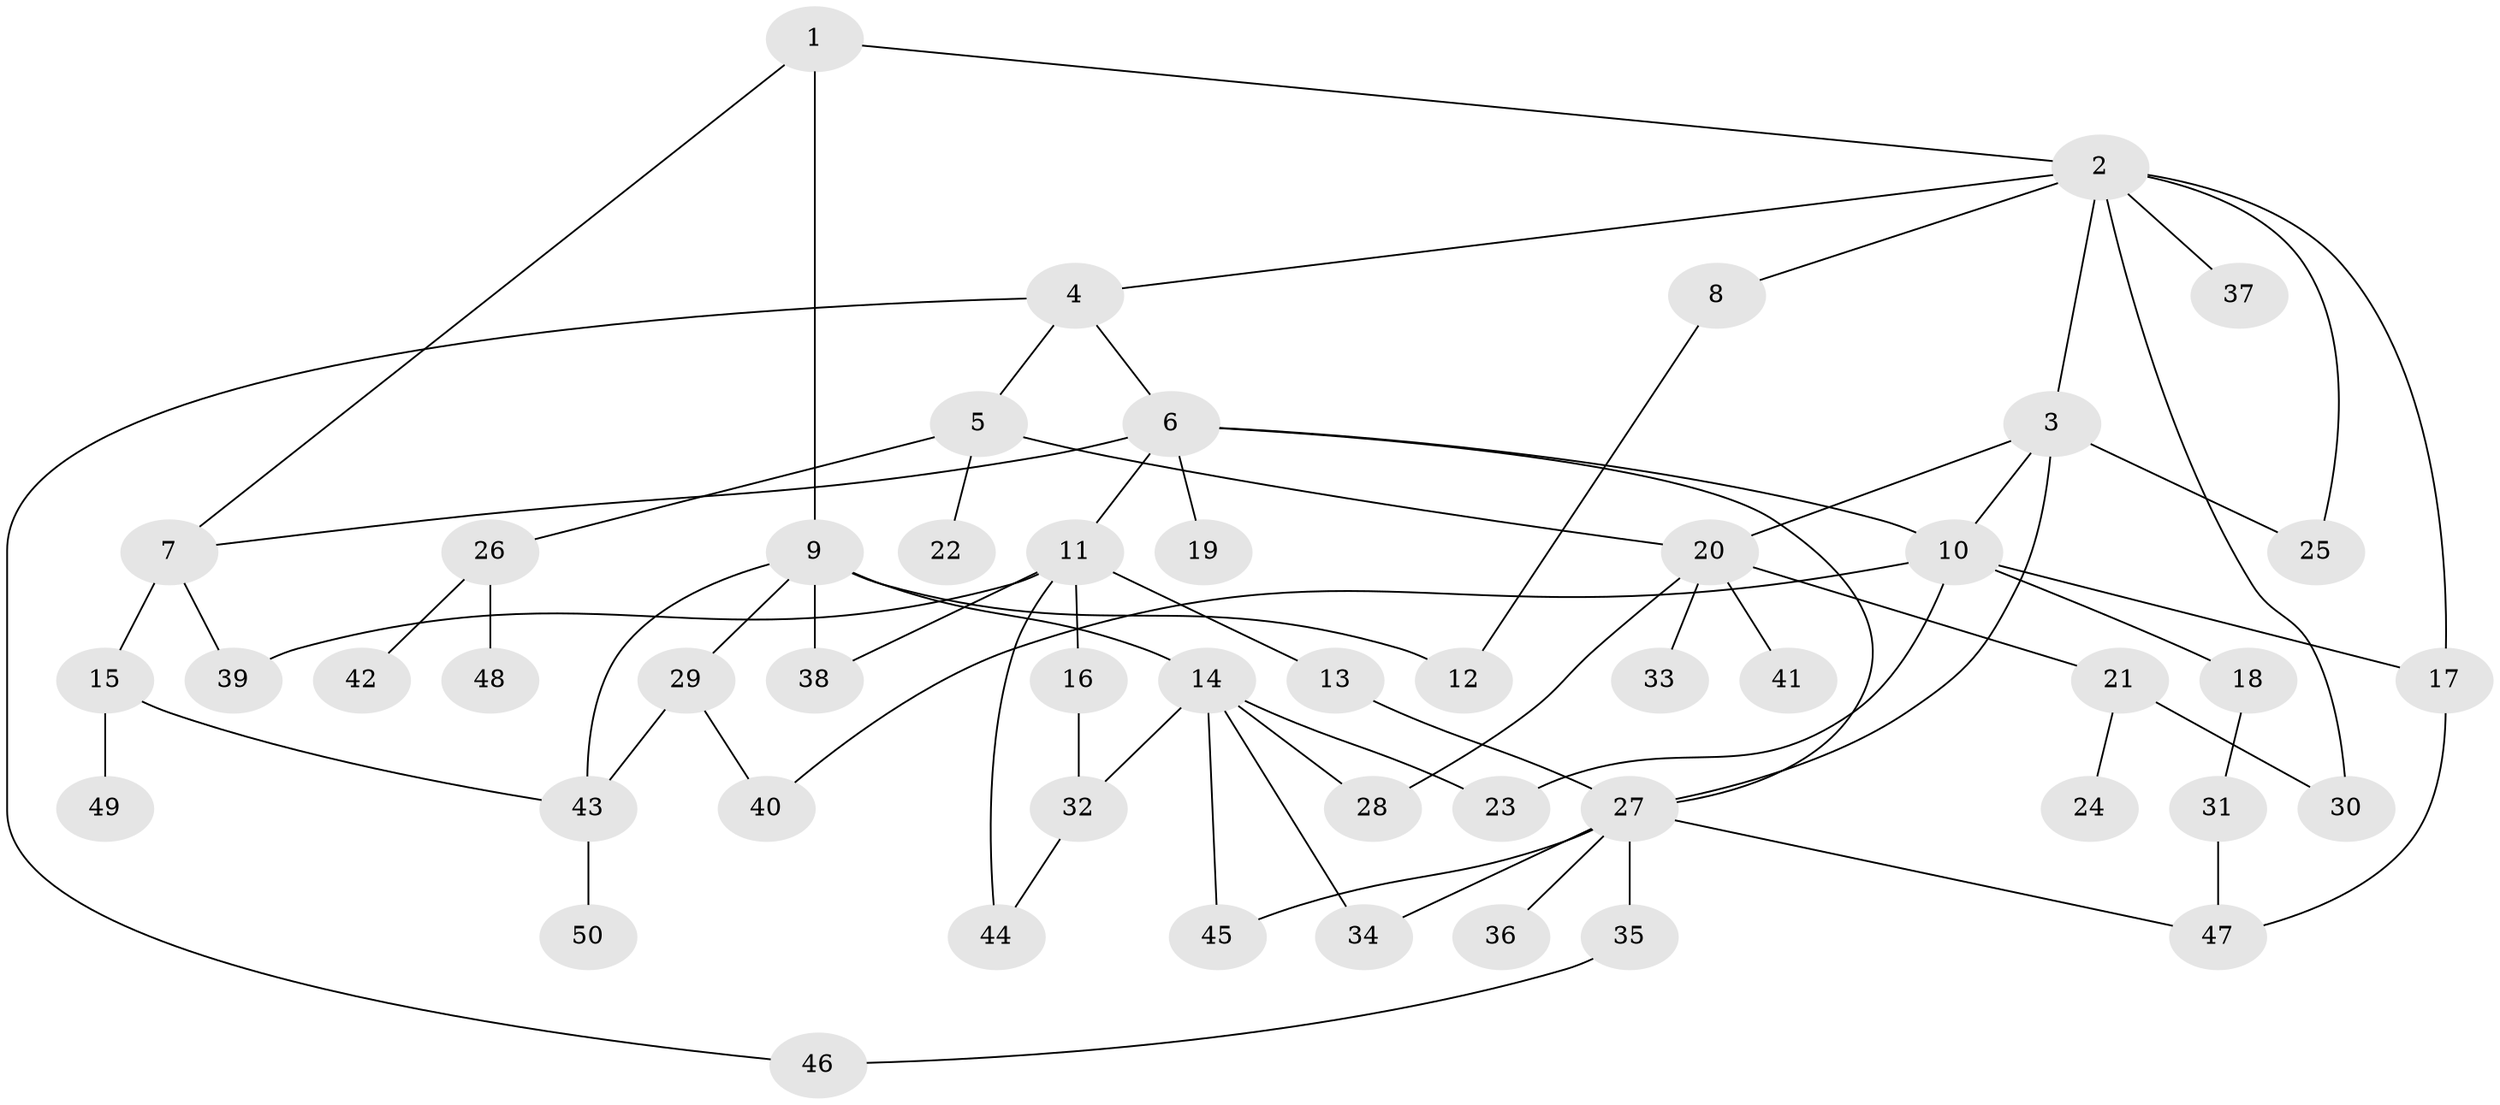 // Generated by graph-tools (version 1.1) at 2025/00/03/09/25 03:00:56]
// undirected, 50 vertices, 72 edges
graph export_dot {
graph [start="1"]
  node [color=gray90,style=filled];
  1;
  2;
  3;
  4;
  5;
  6;
  7;
  8;
  9;
  10;
  11;
  12;
  13;
  14;
  15;
  16;
  17;
  18;
  19;
  20;
  21;
  22;
  23;
  24;
  25;
  26;
  27;
  28;
  29;
  30;
  31;
  32;
  33;
  34;
  35;
  36;
  37;
  38;
  39;
  40;
  41;
  42;
  43;
  44;
  45;
  46;
  47;
  48;
  49;
  50;
  1 -- 2;
  1 -- 7;
  1 -- 9;
  2 -- 3;
  2 -- 4;
  2 -- 8;
  2 -- 25;
  2 -- 30;
  2 -- 37;
  2 -- 17;
  3 -- 10;
  3 -- 27;
  3 -- 20;
  3 -- 25;
  4 -- 5;
  4 -- 6;
  4 -- 46;
  5 -- 20;
  5 -- 22;
  5 -- 26;
  6 -- 11;
  6 -- 19;
  6 -- 7;
  6 -- 10;
  6 -- 27;
  7 -- 15;
  7 -- 39;
  8 -- 12;
  9 -- 12;
  9 -- 14;
  9 -- 29;
  9 -- 43;
  9 -- 38;
  10 -- 17;
  10 -- 18;
  10 -- 23;
  10 -- 40;
  11 -- 13;
  11 -- 16;
  11 -- 38;
  11 -- 39;
  11 -- 44;
  13 -- 27;
  14 -- 23;
  14 -- 32;
  14 -- 34;
  14 -- 45;
  14 -- 28;
  15 -- 49;
  15 -- 43;
  16 -- 32;
  17 -- 47;
  18 -- 31;
  20 -- 21;
  20 -- 28;
  20 -- 33;
  20 -- 41;
  21 -- 24;
  21 -- 30;
  26 -- 42;
  26 -- 48;
  27 -- 35;
  27 -- 36;
  27 -- 47;
  27 -- 34;
  27 -- 45;
  29 -- 40;
  29 -- 43;
  31 -- 47;
  32 -- 44;
  35 -- 46;
  43 -- 50;
}
